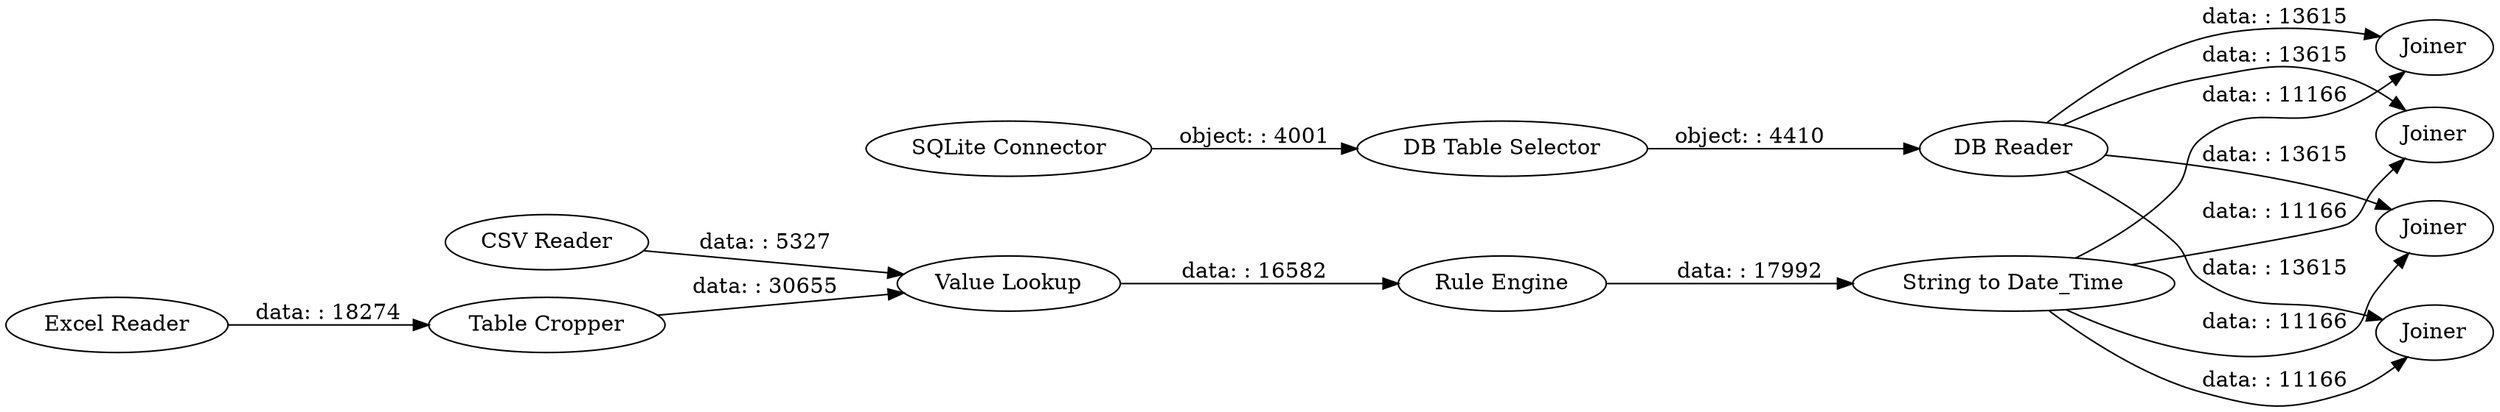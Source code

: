 digraph {
	"4809585570002389504_420" [label=Joiner]
	"4809585570002389504_272" [label="Rule Engine"]
	"4809585570002389504_404" [label="DB Reader"]
	"4809585570002389504_271" [label="Value Lookup"]
	"4809585570002389504_403" [label="DB Table Selector"]
	"4809585570002389504_368" [label=Joiner]
	"4809585570002389504_422" [label="CSV Reader"]
	"4809585570002389504_419" [label=Joiner]
	"4809585570002389504_273" [label="String to Date_Time"]
	"4809585570002389504_266" [label="Table Cropper"]
	"4809585570002389504_423" [label="Excel Reader"]
	"4809585570002389504_406" [label="SQLite Connector"]
	"4809585570002389504_418" [label=Joiner]
	"4809585570002389504_273" -> "4809585570002389504_419" [label="data: : 11166"]
	"4809585570002389504_271" -> "4809585570002389504_272" [label="data: : 16582"]
	"4809585570002389504_406" -> "4809585570002389504_403" [label="object: : 4001"]
	"4809585570002389504_404" -> "4809585570002389504_420" [label="data: : 13615"]
	"4809585570002389504_272" -> "4809585570002389504_273" [label="data: : 17992"]
	"4809585570002389504_403" -> "4809585570002389504_404" [label="object: : 4410"]
	"4809585570002389504_404" -> "4809585570002389504_368" [label="data: : 13615"]
	"4809585570002389504_266" -> "4809585570002389504_271" [label="data: : 30655"]
	"4809585570002389504_273" -> "4809585570002389504_368" [label="data: : 11166"]
	"4809585570002389504_273" -> "4809585570002389504_418" [label="data: : 11166"]
	"4809585570002389504_273" -> "4809585570002389504_420" [label="data: : 11166"]
	"4809585570002389504_404" -> "4809585570002389504_418" [label="data: : 13615"]
	"4809585570002389504_423" -> "4809585570002389504_266" [label="data: : 18274"]
	"4809585570002389504_404" -> "4809585570002389504_419" [label="data: : 13615"]
	"4809585570002389504_422" -> "4809585570002389504_271" [label="data: : 5327"]
	rankdir=LR
}
